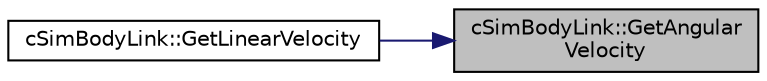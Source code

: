 digraph "cSimBodyLink::GetAngularVelocity"
{
 // LATEX_PDF_SIZE
  edge [fontname="Helvetica",fontsize="10",labelfontname="Helvetica",labelfontsize="10"];
  node [fontname="Helvetica",fontsize="10",shape=record];
  rankdir="RL";
  Node1 [label="cSimBodyLink::GetAngular\lVelocity",height=0.2,width=0.4,color="black", fillcolor="grey75", style="filled", fontcolor="black",tooltip=" "];
  Node1 -> Node2 [dir="back",color="midnightblue",fontsize="10",style="solid",fontname="Helvetica"];
  Node2 [label="cSimBodyLink::GetLinearVelocity",height=0.2,width=0.4,color="black", fillcolor="white", style="filled",URL="$classc_sim_body_link.html#a6dc4d9fb58bae2db56cdd7f4752f4727",tooltip=" "];
}
